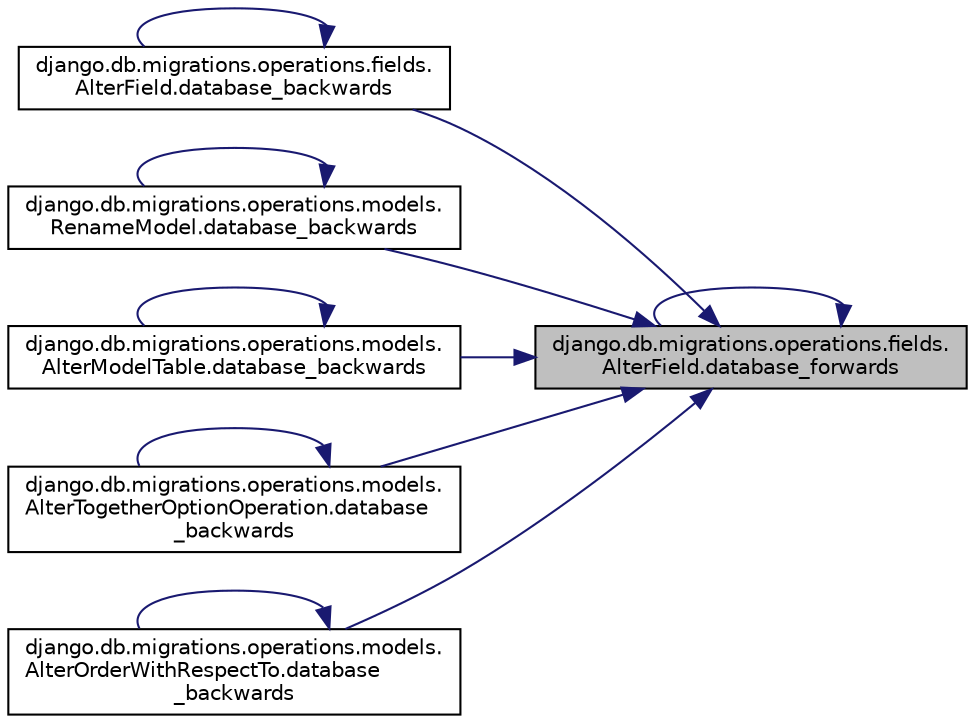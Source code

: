 digraph "django.db.migrations.operations.fields.AlterField.database_forwards"
{
 // LATEX_PDF_SIZE
  edge [fontname="Helvetica",fontsize="10",labelfontname="Helvetica",labelfontsize="10"];
  node [fontname="Helvetica",fontsize="10",shape=record];
  rankdir="RL";
  Node1 [label="django.db.migrations.operations.fields.\lAlterField.database_forwards",height=0.2,width=0.4,color="black", fillcolor="grey75", style="filled", fontcolor="black",tooltip=" "];
  Node1 -> Node2 [dir="back",color="midnightblue",fontsize="10",style="solid",fontname="Helvetica"];
  Node2 [label="django.db.migrations.operations.fields.\lAlterField.database_backwards",height=0.2,width=0.4,color="black", fillcolor="white", style="filled",URL="$d6/d03/classdjango_1_1db_1_1migrations_1_1operations_1_1fields_1_1_alter_field.html#a8e0dbfe18190855a511504bb110578a3",tooltip=" "];
  Node2 -> Node2 [dir="back",color="midnightblue",fontsize="10",style="solid",fontname="Helvetica"];
  Node1 -> Node3 [dir="back",color="midnightblue",fontsize="10",style="solid",fontname="Helvetica"];
  Node3 [label="django.db.migrations.operations.models.\lRenameModel.database_backwards",height=0.2,width=0.4,color="black", fillcolor="white", style="filled",URL="$dd/d89/classdjango_1_1db_1_1migrations_1_1operations_1_1models_1_1_rename_model.html#ad5af3e6b65c39cced9485e1f1493c6db",tooltip=" "];
  Node3 -> Node3 [dir="back",color="midnightblue",fontsize="10",style="solid",fontname="Helvetica"];
  Node1 -> Node4 [dir="back",color="midnightblue",fontsize="10",style="solid",fontname="Helvetica"];
  Node4 [label="django.db.migrations.operations.models.\lAlterModelTable.database_backwards",height=0.2,width=0.4,color="black", fillcolor="white", style="filled",URL="$d3/d78/classdjango_1_1db_1_1migrations_1_1operations_1_1models_1_1_alter_model_table.html#a6d2b5ea6c426da9ae4e2b264fa13d1cb",tooltip=" "];
  Node4 -> Node4 [dir="back",color="midnightblue",fontsize="10",style="solid",fontname="Helvetica"];
  Node1 -> Node5 [dir="back",color="midnightblue",fontsize="10",style="solid",fontname="Helvetica"];
  Node5 [label="django.db.migrations.operations.models.\lAlterTogetherOptionOperation.database\l_backwards",height=0.2,width=0.4,color="black", fillcolor="white", style="filled",URL="$d1/d49/classdjango_1_1db_1_1migrations_1_1operations_1_1models_1_1_alter_together_option_operation.html#ab3410a8179f342e30eac86cada0387b2",tooltip=" "];
  Node5 -> Node5 [dir="back",color="midnightblue",fontsize="10",style="solid",fontname="Helvetica"];
  Node1 -> Node6 [dir="back",color="midnightblue",fontsize="10",style="solid",fontname="Helvetica"];
  Node6 [label="django.db.migrations.operations.models.\lAlterOrderWithRespectTo.database\l_backwards",height=0.2,width=0.4,color="black", fillcolor="white", style="filled",URL="$d7/d7b/classdjango_1_1db_1_1migrations_1_1operations_1_1models_1_1_alter_order_with_respect_to.html#a2c193de9fbdcf65fcbc933b696b33ceb",tooltip=" "];
  Node6 -> Node6 [dir="back",color="midnightblue",fontsize="10",style="solid",fontname="Helvetica"];
  Node1 -> Node1 [dir="back",color="midnightblue",fontsize="10",style="solid",fontname="Helvetica"];
}

